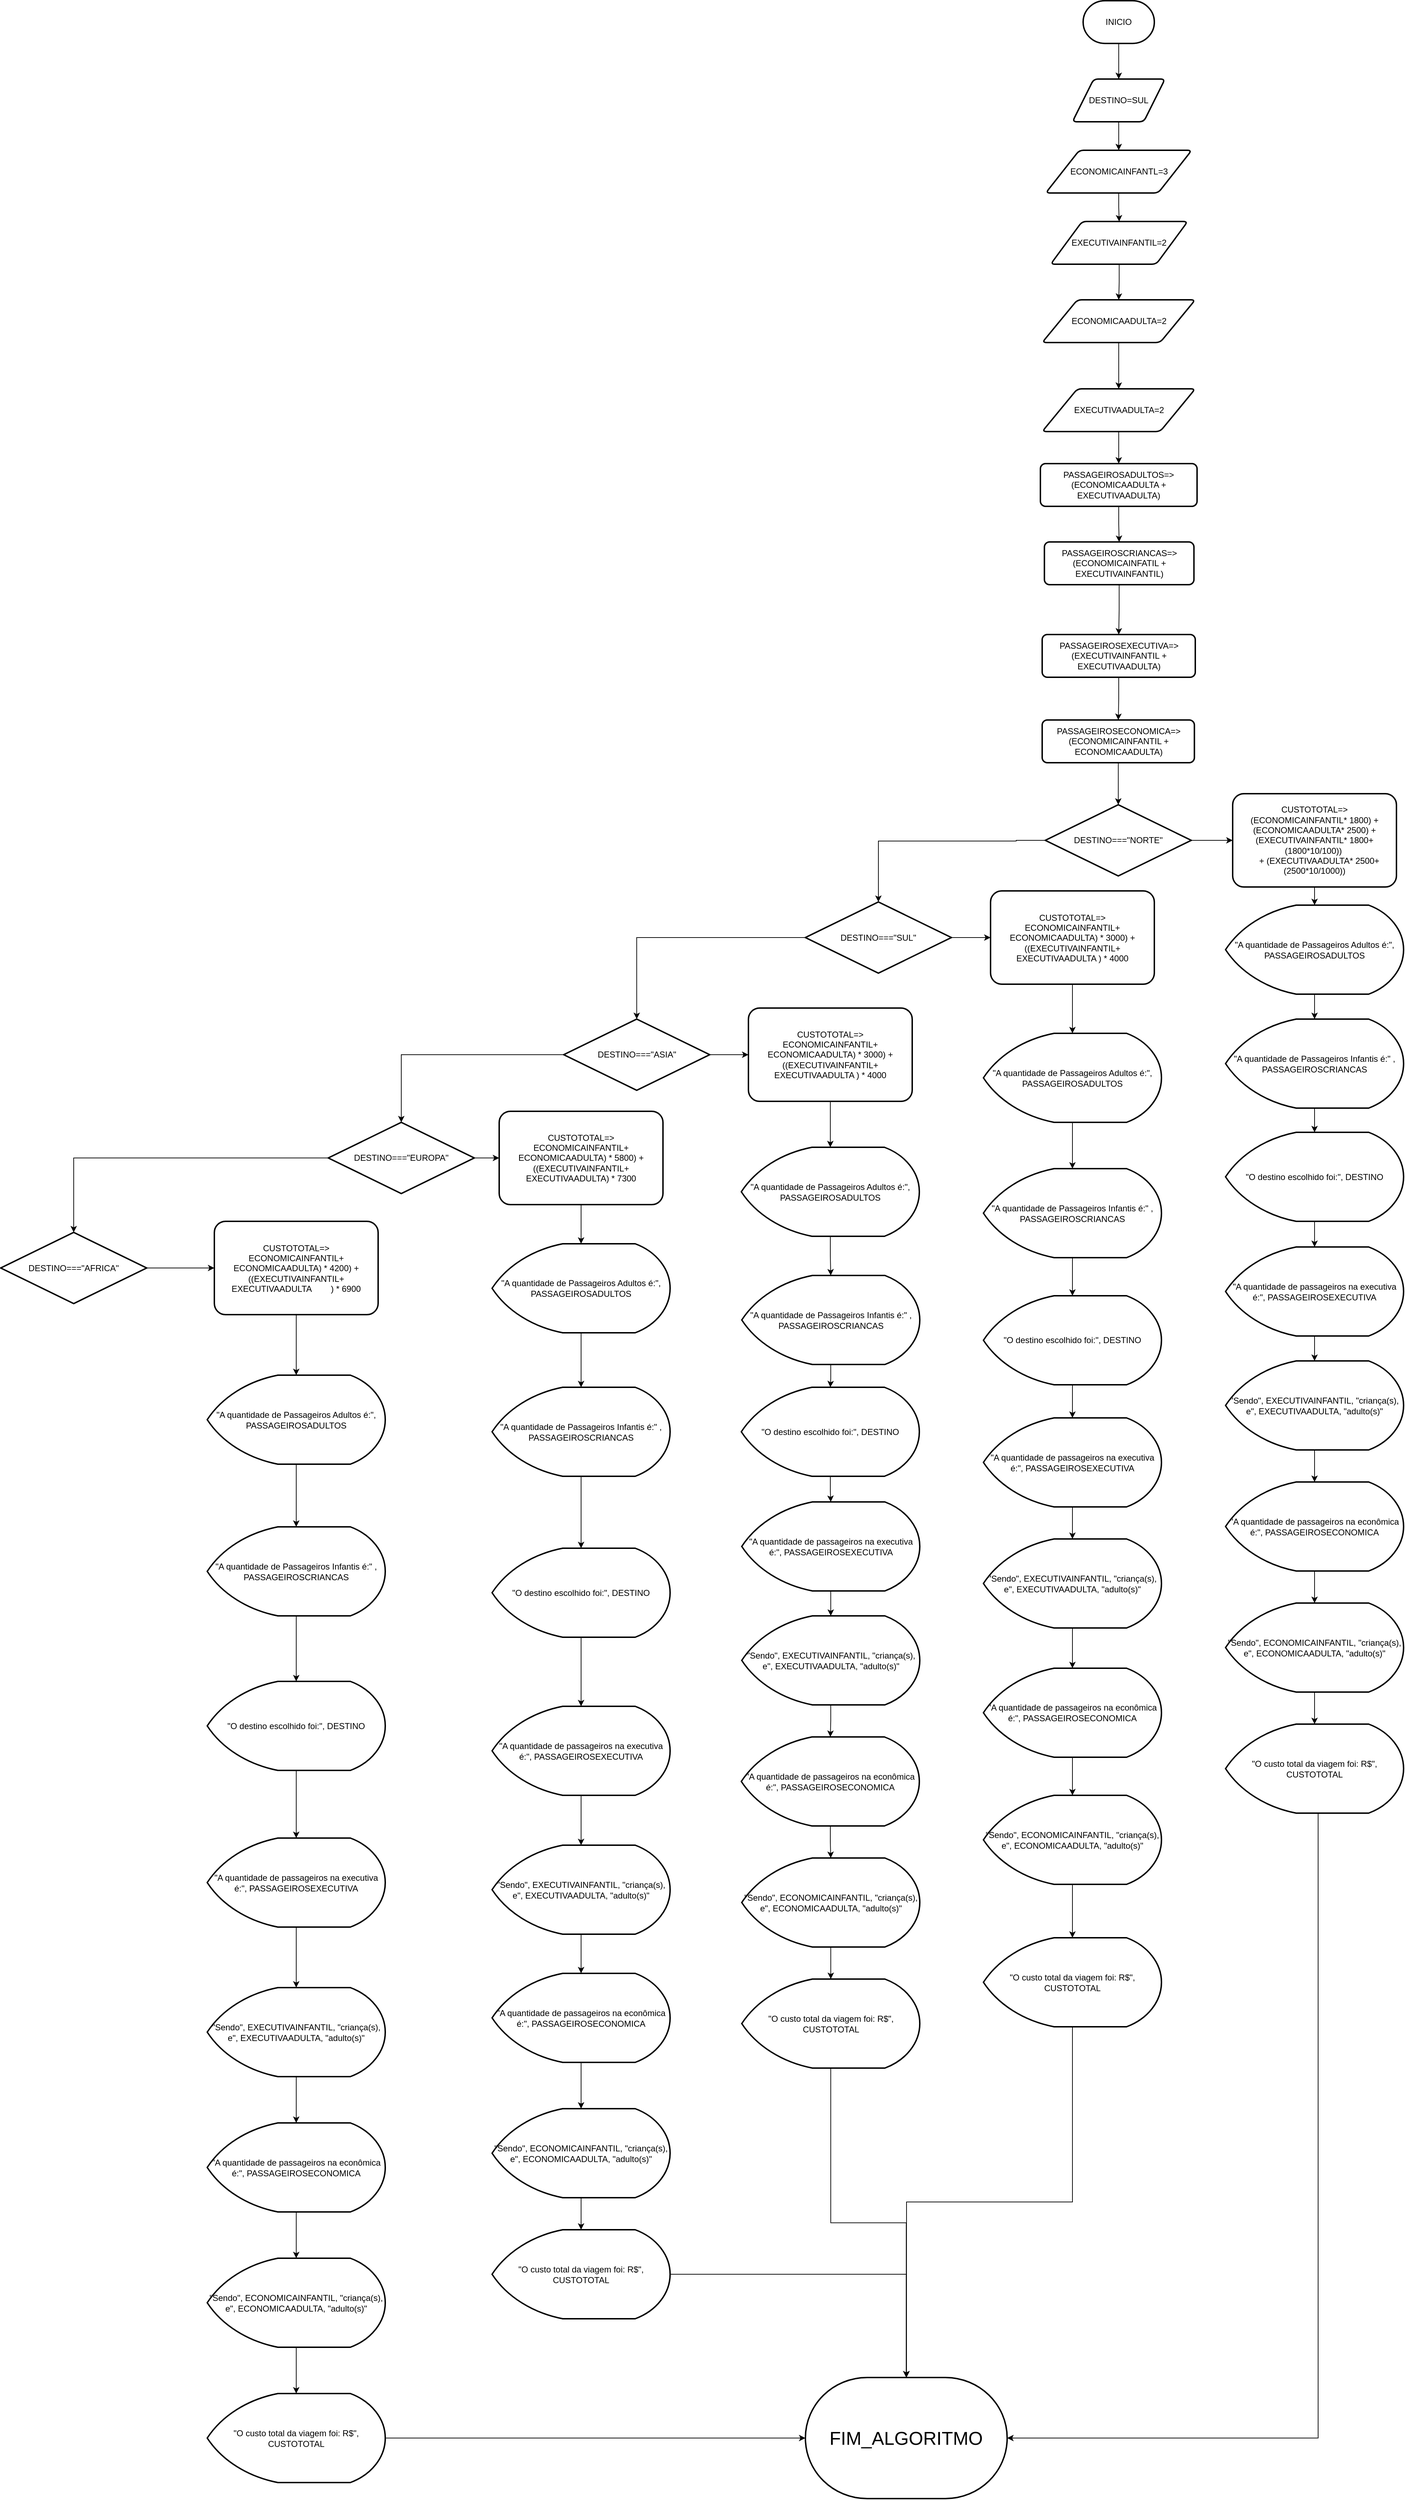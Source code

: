 <mxfile version="24.7.6">
  <diagram name="Página-1" id="oUi4SLUOaCW8eWvfJgEu">
    <mxGraphModel dx="5174" dy="1840" grid="1" gridSize="10" guides="1" tooltips="1" connect="1" arrows="1" fold="1" page="1" pageScale="1" pageWidth="827" pageHeight="1169" math="0" shadow="0">
      <root>
        <mxCell id="0" />
        <mxCell id="1" parent="0" />
        <mxCell id="AqORxd93VtXTK-WIX6aC-3" value="" style="edgeStyle=orthogonalEdgeStyle;rounded=0;orthogonalLoop=1;jettySize=auto;html=1;" parent="1" source="AqORxd93VtXTK-WIX6aC-1" target="AqORxd93VtXTK-WIX6aC-2" edge="1">
          <mxGeometry relative="1" as="geometry" />
        </mxCell>
        <mxCell id="AqORxd93VtXTK-WIX6aC-1" value="INICIO" style="strokeWidth=2;html=1;shape=mxgraph.flowchart.terminator;whiteSpace=wrap;" parent="1" vertex="1">
          <mxGeometry x="340" y="40" width="100" height="60" as="geometry" />
        </mxCell>
        <mxCell id="AqORxd93VtXTK-WIX6aC-5" value="" style="edgeStyle=orthogonalEdgeStyle;rounded=0;orthogonalLoop=1;jettySize=auto;html=1;" parent="1" source="AqORxd93VtXTK-WIX6aC-2" target="AqORxd93VtXTK-WIX6aC-4" edge="1">
          <mxGeometry relative="1" as="geometry" />
        </mxCell>
        <mxCell id="AqORxd93VtXTK-WIX6aC-2" value="DESTINO=SUL" style="shape=parallelogram;html=1;strokeWidth=2;perimeter=parallelogramPerimeter;whiteSpace=wrap;rounded=1;arcSize=12;size=0.23;" parent="1" vertex="1">
          <mxGeometry x="325" y="150" width="130" height="60" as="geometry" />
        </mxCell>
        <mxCell id="AqORxd93VtXTK-WIX6aC-7" value="" style="edgeStyle=orthogonalEdgeStyle;rounded=0;orthogonalLoop=1;jettySize=auto;html=1;" parent="1" source="AqORxd93VtXTK-WIX6aC-4" target="AqORxd93VtXTK-WIX6aC-6" edge="1">
          <mxGeometry relative="1" as="geometry" />
        </mxCell>
        <mxCell id="AqORxd93VtXTK-WIX6aC-4" value="ECONOMICAINFANTL=3" style="shape=parallelogram;html=1;strokeWidth=2;perimeter=parallelogramPerimeter;whiteSpace=wrap;rounded=1;arcSize=12;size=0.23;" parent="1" vertex="1">
          <mxGeometry x="287.5" y="250" width="205" height="60" as="geometry" />
        </mxCell>
        <mxCell id="AqORxd93VtXTK-WIX6aC-9" value="" style="edgeStyle=orthogonalEdgeStyle;rounded=0;orthogonalLoop=1;jettySize=auto;html=1;" parent="1" source="AqORxd93VtXTK-WIX6aC-6" target="AqORxd93VtXTK-WIX6aC-8" edge="1">
          <mxGeometry relative="1" as="geometry" />
        </mxCell>
        <mxCell id="AqORxd93VtXTK-WIX6aC-6" value="EXECUTIVAINFANTIL=2" style="shape=parallelogram;html=1;strokeWidth=2;perimeter=parallelogramPerimeter;whiteSpace=wrap;rounded=1;arcSize=12;size=0.23;" parent="1" vertex="1">
          <mxGeometry x="294.38" y="350" width="192.5" height="60" as="geometry" />
        </mxCell>
        <mxCell id="AqORxd93VtXTK-WIX6aC-11" value="" style="edgeStyle=orthogonalEdgeStyle;rounded=0;orthogonalLoop=1;jettySize=auto;html=1;" parent="1" source="AqORxd93VtXTK-WIX6aC-8" target="AqORxd93VtXTK-WIX6aC-10" edge="1">
          <mxGeometry relative="1" as="geometry" />
        </mxCell>
        <mxCell id="AqORxd93VtXTK-WIX6aC-8" value="ECONOMICAADULTA=2" style="shape=parallelogram;html=1;strokeWidth=2;perimeter=parallelogramPerimeter;whiteSpace=wrap;rounded=1;arcSize=12;size=0.23;" parent="1" vertex="1">
          <mxGeometry x="282.5" y="460" width="215" height="60" as="geometry" />
        </mxCell>
        <mxCell id="AqORxd93VtXTK-WIX6aC-18" value="" style="edgeStyle=orthogonalEdgeStyle;rounded=0;orthogonalLoop=1;jettySize=auto;html=1;" parent="1" source="AqORxd93VtXTK-WIX6aC-10" target="AqORxd93VtXTK-WIX6aC-17" edge="1">
          <mxGeometry relative="1" as="geometry" />
        </mxCell>
        <mxCell id="AqORxd93VtXTK-WIX6aC-10" value="EXECUTIVAADULTA=2" style="shape=parallelogram;html=1;strokeWidth=2;perimeter=parallelogramPerimeter;whiteSpace=wrap;rounded=1;arcSize=12;size=0.23;" parent="1" vertex="1">
          <mxGeometry x="282.5" y="585" width="215" height="60" as="geometry" />
        </mxCell>
        <mxCell id="AqORxd93VtXTK-WIX6aC-45" value="" style="edgeStyle=orthogonalEdgeStyle;rounded=0;orthogonalLoop=1;jettySize=auto;html=1;" parent="1" source="AqORxd93VtXTK-WIX6aC-12" target="AqORxd93VtXTK-WIX6aC-43" edge="1">
          <mxGeometry relative="1" as="geometry" />
        </mxCell>
        <mxCell id="AqORxd93VtXTK-WIX6aC-49" value="" style="edgeStyle=orthogonalEdgeStyle;rounded=0;orthogonalLoop=1;jettySize=auto;html=1;" parent="1" source="AqORxd93VtXTK-WIX6aC-12" target="AqORxd93VtXTK-WIX6aC-48" edge="1">
          <mxGeometry relative="1" as="geometry">
            <Array as="points">
              <mxPoint x="246" y="1219" />
              <mxPoint x="103" y="1220" />
            </Array>
          </mxGeometry>
        </mxCell>
        <mxCell id="AqORxd93VtXTK-WIX6aC-12" value="DESTINO===&quot;NORTE&quot;" style="strokeWidth=2;html=1;shape=mxgraph.flowchart.decision;whiteSpace=wrap;" parent="1" vertex="1">
          <mxGeometry x="286.87" y="1169" width="205" height="100" as="geometry" />
        </mxCell>
        <mxCell id="AqORxd93VtXTK-WIX6aC-27" value="" style="edgeStyle=orthogonalEdgeStyle;rounded=0;orthogonalLoop=1;jettySize=auto;html=1;" parent="1" source="AqORxd93VtXTK-WIX6aC-14" target="AqORxd93VtXTK-WIX6aC-26" edge="1">
          <mxGeometry relative="1" as="geometry" />
        </mxCell>
        <mxCell id="AqORxd93VtXTK-WIX6aC-14" value="&quot;A quantidade de Passageiros Adultos é:&quot;, PASSAGEIROSADULTOS" style="strokeWidth=2;html=1;shape=mxgraph.flowchart.display;whiteSpace=wrap;" parent="1" vertex="1">
          <mxGeometry x="540" y="1310" width="250" height="125" as="geometry" />
        </mxCell>
        <mxCell id="AqORxd93VtXTK-WIX6aC-20" value="" style="edgeStyle=orthogonalEdgeStyle;rounded=0;orthogonalLoop=1;jettySize=auto;html=1;" parent="1" source="AqORxd93VtXTK-WIX6aC-17" target="AqORxd93VtXTK-WIX6aC-19" edge="1">
          <mxGeometry relative="1" as="geometry" />
        </mxCell>
        <mxCell id="AqORxd93VtXTK-WIX6aC-17" value="PASSAGEIROSADULTOS=&amp;gt; (ECONOMICAADULTA + EXECUTIVAADULTA)" style="whiteSpace=wrap;html=1;strokeWidth=2;rounded=1;arcSize=12;" parent="1" vertex="1">
          <mxGeometry x="280" y="690" width="220" height="60" as="geometry" />
        </mxCell>
        <mxCell id="AqORxd93VtXTK-WIX6aC-22" value="" style="edgeStyle=orthogonalEdgeStyle;rounded=0;orthogonalLoop=1;jettySize=auto;html=1;" parent="1" source="AqORxd93VtXTK-WIX6aC-19" target="AqORxd93VtXTK-WIX6aC-21" edge="1">
          <mxGeometry relative="1" as="geometry" />
        </mxCell>
        <mxCell id="AqORxd93VtXTK-WIX6aC-19" value="PASSAGEIROSCRIANCAS=&amp;gt; (ECONOMICAINFATIL + EXECUTIVAINFANTIL)" style="rounded=1;whiteSpace=wrap;html=1;strokeWidth=2;arcSize=12;" parent="1" vertex="1">
          <mxGeometry x="285.63" y="800" width="210" height="60" as="geometry" />
        </mxCell>
        <mxCell id="AqORxd93VtXTK-WIX6aC-24" value="" style="edgeStyle=orthogonalEdgeStyle;rounded=0;orthogonalLoop=1;jettySize=auto;html=1;" parent="1" source="AqORxd93VtXTK-WIX6aC-21" target="AqORxd93VtXTK-WIX6aC-23" edge="1">
          <mxGeometry relative="1" as="geometry" />
        </mxCell>
        <mxCell id="AqORxd93VtXTK-WIX6aC-21" value="PASSAGEIROSEXECUTIVA=&amp;gt; (EXECUTIVAINFANTIL + EXECUTIVAADULTA)" style="rounded=1;whiteSpace=wrap;html=1;strokeWidth=2;arcSize=12;" parent="1" vertex="1">
          <mxGeometry x="282.5" y="930" width="215" height="60" as="geometry" />
        </mxCell>
        <mxCell id="AqORxd93VtXTK-WIX6aC-25" value="" style="edgeStyle=orthogonalEdgeStyle;rounded=0;orthogonalLoop=1;jettySize=auto;html=1;" parent="1" source="AqORxd93VtXTK-WIX6aC-23" target="AqORxd93VtXTK-WIX6aC-12" edge="1">
          <mxGeometry relative="1" as="geometry" />
        </mxCell>
        <mxCell id="AqORxd93VtXTK-WIX6aC-23" value="PASSAGEIROSECONOMICA=&amp;gt; (ECONOMICAINFANTIL + ECONOMICAADULTA)" style="whiteSpace=wrap;html=1;rounded=1;strokeWidth=2;arcSize=12;" parent="1" vertex="1">
          <mxGeometry x="282.5" y="1050" width="213.75" height="60" as="geometry" />
        </mxCell>
        <mxCell id="AqORxd93VtXTK-WIX6aC-29" value="" style="edgeStyle=orthogonalEdgeStyle;rounded=0;orthogonalLoop=1;jettySize=auto;html=1;" parent="1" source="AqORxd93VtXTK-WIX6aC-26" target="AqORxd93VtXTK-WIX6aC-28" edge="1">
          <mxGeometry relative="1" as="geometry" />
        </mxCell>
        <mxCell id="AqORxd93VtXTK-WIX6aC-26" value="&quot;A quantidade de Passageiros Infantis é:&quot; , PASSAGEIROSCRIANCAS" style="strokeWidth=2;html=1;shape=mxgraph.flowchart.display;whiteSpace=wrap;" parent="1" vertex="1">
          <mxGeometry x="540" y="1470" width="250" height="125" as="geometry" />
        </mxCell>
        <mxCell id="AqORxd93VtXTK-WIX6aC-31" value="" style="edgeStyle=orthogonalEdgeStyle;rounded=0;orthogonalLoop=1;jettySize=auto;html=1;" parent="1" source="AqORxd93VtXTK-WIX6aC-28" target="AqORxd93VtXTK-WIX6aC-30" edge="1">
          <mxGeometry relative="1" as="geometry" />
        </mxCell>
        <mxCell id="AqORxd93VtXTK-WIX6aC-28" value="&quot;O destino escolhido foi:&quot;, DESTINO" style="strokeWidth=2;html=1;shape=mxgraph.flowchart.display;whiteSpace=wrap;" parent="1" vertex="1">
          <mxGeometry x="540" y="1629" width="250" height="125" as="geometry" />
        </mxCell>
        <mxCell id="AqORxd93VtXTK-WIX6aC-33" value="" style="edgeStyle=orthogonalEdgeStyle;rounded=0;orthogonalLoop=1;jettySize=auto;html=1;" parent="1" source="AqORxd93VtXTK-WIX6aC-30" target="AqORxd93VtXTK-WIX6aC-32" edge="1">
          <mxGeometry relative="1" as="geometry" />
        </mxCell>
        <mxCell id="AqORxd93VtXTK-WIX6aC-30" value="&quot;A quantidade de passageiros na executiva é:&quot;, PASSAGEIROSEXECUTIVA" style="strokeWidth=2;html=1;shape=mxgraph.flowchart.display;whiteSpace=wrap;" parent="1" vertex="1">
          <mxGeometry x="540" y="1790" width="250" height="125" as="geometry" />
        </mxCell>
        <mxCell id="AqORxd93VtXTK-WIX6aC-35" value="" style="edgeStyle=orthogonalEdgeStyle;rounded=0;orthogonalLoop=1;jettySize=auto;html=1;" parent="1" source="AqORxd93VtXTK-WIX6aC-32" target="AqORxd93VtXTK-WIX6aC-34" edge="1">
          <mxGeometry relative="1" as="geometry" />
        </mxCell>
        <mxCell id="AqORxd93VtXTK-WIX6aC-32" value="&quot;Sendo&quot;, EXECUTIVAINFANTIL, &quot;criança(s), e&quot;, EXECUTIVAADULTA, &quot;adulto(s)&quot;" style="strokeWidth=2;html=1;shape=mxgraph.flowchart.display;whiteSpace=wrap;" parent="1" vertex="1">
          <mxGeometry x="540" y="1950" width="250" height="125" as="geometry" />
        </mxCell>
        <mxCell id="AqORxd93VtXTK-WIX6aC-37" value="" style="edgeStyle=orthogonalEdgeStyle;rounded=0;orthogonalLoop=1;jettySize=auto;html=1;" parent="1" source="AqORxd93VtXTK-WIX6aC-34" target="AqORxd93VtXTK-WIX6aC-36" edge="1">
          <mxGeometry relative="1" as="geometry" />
        </mxCell>
        <mxCell id="AqORxd93VtXTK-WIX6aC-34" value="&quot;A quantidade de passageiros na econômica é:&quot;, PASSAGEIROSECONOMICA" style="strokeWidth=2;html=1;shape=mxgraph.flowchart.display;whiteSpace=wrap;" parent="1" vertex="1">
          <mxGeometry x="540" y="2120" width="250" height="125" as="geometry" />
        </mxCell>
        <mxCell id="AqORxd93VtXTK-WIX6aC-39" value="" style="edgeStyle=orthogonalEdgeStyle;rounded=0;orthogonalLoop=1;jettySize=auto;html=1;" parent="1" source="AqORxd93VtXTK-WIX6aC-36" target="AqORxd93VtXTK-WIX6aC-38" edge="1">
          <mxGeometry relative="1" as="geometry" />
        </mxCell>
        <mxCell id="AqORxd93VtXTK-WIX6aC-36" value="&quot;Sendo&quot;, ECONOMICAINFANTIL, &quot;criança(s), e&quot;, ECONOMICAADULTA, &quot;adulto(s)&quot;" style="strokeWidth=2;html=1;shape=mxgraph.flowchart.display;whiteSpace=wrap;" parent="1" vertex="1">
          <mxGeometry x="540" y="2290" width="250" height="125" as="geometry" />
        </mxCell>
        <mxCell id="AqORxd93VtXTK-WIX6aC-38" value="&quot;O custo total da viagem foi: R$&quot;, CUSTOTOTAL" style="strokeWidth=2;html=1;shape=mxgraph.flowchart.display;whiteSpace=wrap;" parent="1" vertex="1">
          <mxGeometry x="540" y="2460" width="250" height="125" as="geometry" />
        </mxCell>
        <mxCell id="AqORxd93VtXTK-WIX6aC-46" value="" style="edgeStyle=orthogonalEdgeStyle;rounded=0;orthogonalLoop=1;jettySize=auto;html=1;" parent="1" source="AqORxd93VtXTK-WIX6aC-43" target="AqORxd93VtXTK-WIX6aC-14" edge="1">
          <mxGeometry relative="1" as="geometry" />
        </mxCell>
        <mxCell id="AqORxd93VtXTK-WIX6aC-43" value="&lt;div&gt;CUSTOTOTAL=&amp;gt; (ECONOMICAINFANTIL* 1800) + (ECONOMICAADULTA* 2500) + (EXECUTIVAINFANTIL* 1800+ (1800*10/100))&amp;nbsp;&lt;/div&gt;&lt;div&gt;&amp;nbsp; &amp;nbsp; + (EXECUTIVAADULTA* 2500+ (2500*10/1000))&lt;/div&gt;" style="whiteSpace=wrap;html=1;rounded=1;strokeWidth=2;arcSize=12;" parent="1" vertex="1">
          <mxGeometry x="550" y="1153.5" width="230" height="131" as="geometry" />
        </mxCell>
        <mxCell id="AqORxd93VtXTK-WIX6aC-139" style="edgeStyle=orthogonalEdgeStyle;rounded=0;orthogonalLoop=1;jettySize=auto;html=1;" parent="1" source="AqORxd93VtXTK-WIX6aC-48" target="AqORxd93VtXTK-WIX6aC-66" edge="1">
          <mxGeometry relative="1" as="geometry" />
        </mxCell>
        <mxCell id="AqORxd93VtXTK-WIX6aC-48" value="DESTINO===&quot;SUL&quot;" style="strokeWidth=2;html=1;shape=mxgraph.flowchart.decision;whiteSpace=wrap;" parent="1" vertex="1">
          <mxGeometry x="-50" y="1305.5" width="205" height="100" as="geometry" />
        </mxCell>
        <mxCell id="AqORxd93VtXTK-WIX6aC-50" value="" style="edgeStyle=orthogonalEdgeStyle;rounded=0;orthogonalLoop=1;jettySize=auto;html=1;" parent="1" source="AqORxd93VtXTK-WIX6aC-51" target="AqORxd93VtXTK-WIX6aC-53" edge="1">
          <mxGeometry relative="1" as="geometry" />
        </mxCell>
        <mxCell id="AqORxd93VtXTK-WIX6aC-51" value="&quot;A quantidade de Passageiros Adultos é:&quot;, PASSAGEIROSADULTOS" style="strokeWidth=2;html=1;shape=mxgraph.flowchart.display;whiteSpace=wrap;" parent="1" vertex="1">
          <mxGeometry x="200" y="1490" width="250" height="125" as="geometry" />
        </mxCell>
        <mxCell id="AqORxd93VtXTK-WIX6aC-52" value="" style="edgeStyle=orthogonalEdgeStyle;rounded=0;orthogonalLoop=1;jettySize=auto;html=1;" parent="1" source="AqORxd93VtXTK-WIX6aC-53" target="AqORxd93VtXTK-WIX6aC-55" edge="1">
          <mxGeometry relative="1" as="geometry" />
        </mxCell>
        <mxCell id="AqORxd93VtXTK-WIX6aC-53" value="&quot;A quantidade de Passageiros Infantis é:&quot; , PASSAGEIROSCRIANCAS" style="strokeWidth=2;html=1;shape=mxgraph.flowchart.display;whiteSpace=wrap;" parent="1" vertex="1">
          <mxGeometry x="200" y="1680" width="250" height="125" as="geometry" />
        </mxCell>
        <mxCell id="AqORxd93VtXTK-WIX6aC-54" value="" style="edgeStyle=orthogonalEdgeStyle;rounded=0;orthogonalLoop=1;jettySize=auto;html=1;" parent="1" source="AqORxd93VtXTK-WIX6aC-55" target="AqORxd93VtXTK-WIX6aC-57" edge="1">
          <mxGeometry relative="1" as="geometry" />
        </mxCell>
        <mxCell id="AqORxd93VtXTK-WIX6aC-55" value="&quot;O destino escolhido foi:&quot;, DESTINO" style="strokeWidth=2;html=1;shape=mxgraph.flowchart.display;whiteSpace=wrap;" parent="1" vertex="1">
          <mxGeometry x="200" y="1858.5" width="250" height="125" as="geometry" />
        </mxCell>
        <mxCell id="AqORxd93VtXTK-WIX6aC-56" value="" style="edgeStyle=orthogonalEdgeStyle;rounded=0;orthogonalLoop=1;jettySize=auto;html=1;" parent="1" source="AqORxd93VtXTK-WIX6aC-57" target="AqORxd93VtXTK-WIX6aC-59" edge="1">
          <mxGeometry relative="1" as="geometry" />
        </mxCell>
        <mxCell id="AqORxd93VtXTK-WIX6aC-57" value="&quot;A quantidade de passageiros na executiva é:&quot;, PASSAGEIROSEXECUTIVA" style="strokeWidth=2;html=1;shape=mxgraph.flowchart.display;whiteSpace=wrap;" parent="1" vertex="1">
          <mxGeometry x="200" y="2030" width="250" height="125" as="geometry" />
        </mxCell>
        <mxCell id="AqORxd93VtXTK-WIX6aC-58" value="" style="edgeStyle=orthogonalEdgeStyle;rounded=0;orthogonalLoop=1;jettySize=auto;html=1;" parent="1" source="AqORxd93VtXTK-WIX6aC-59" target="AqORxd93VtXTK-WIX6aC-61" edge="1">
          <mxGeometry relative="1" as="geometry" />
        </mxCell>
        <mxCell id="AqORxd93VtXTK-WIX6aC-59" value="&quot;Sendo&quot;, EXECUTIVAINFANTIL, &quot;criança(s), e&quot;, EXECUTIVAADULTA, &quot;adulto(s)&quot;" style="strokeWidth=2;html=1;shape=mxgraph.flowchart.display;whiteSpace=wrap;" parent="1" vertex="1">
          <mxGeometry x="200" y="2200" width="250" height="125" as="geometry" />
        </mxCell>
        <mxCell id="AqORxd93VtXTK-WIX6aC-60" value="" style="edgeStyle=orthogonalEdgeStyle;rounded=0;orthogonalLoop=1;jettySize=auto;html=1;" parent="1" source="AqORxd93VtXTK-WIX6aC-61" target="AqORxd93VtXTK-WIX6aC-63" edge="1">
          <mxGeometry relative="1" as="geometry" />
        </mxCell>
        <mxCell id="AqORxd93VtXTK-WIX6aC-61" value="&quot;A quantidade de passageiros na econômica é:&quot;, PASSAGEIROSECONOMICA" style="strokeWidth=2;html=1;shape=mxgraph.flowchart.display;whiteSpace=wrap;" parent="1" vertex="1">
          <mxGeometry x="200" y="2381.5" width="250" height="125" as="geometry" />
        </mxCell>
        <mxCell id="AqORxd93VtXTK-WIX6aC-62" value="" style="edgeStyle=orthogonalEdgeStyle;rounded=0;orthogonalLoop=1;jettySize=auto;html=1;" parent="1" source="AqORxd93VtXTK-WIX6aC-63" target="AqORxd93VtXTK-WIX6aC-64" edge="1">
          <mxGeometry relative="1" as="geometry" />
        </mxCell>
        <mxCell id="AqORxd93VtXTK-WIX6aC-63" value="&quot;Sendo&quot;, ECONOMICAINFANTIL, &quot;criança(s), e&quot;, ECONOMICAADULTA, &quot;adulto(s)&quot;" style="strokeWidth=2;html=1;shape=mxgraph.flowchart.display;whiteSpace=wrap;" parent="1" vertex="1">
          <mxGeometry x="200" y="2560" width="250" height="125" as="geometry" />
        </mxCell>
        <mxCell id="HGkPGIx7_9654QilTqwN-18" style="edgeStyle=orthogonalEdgeStyle;rounded=0;orthogonalLoop=1;jettySize=auto;html=1;" edge="1" parent="1" source="AqORxd93VtXTK-WIX6aC-64" target="HGkPGIx7_9654QilTqwN-13">
          <mxGeometry relative="1" as="geometry">
            <Array as="points">
              <mxPoint x="325" y="3131" />
              <mxPoint x="92" y="3131" />
            </Array>
          </mxGeometry>
        </mxCell>
        <mxCell id="AqORxd93VtXTK-WIX6aC-64" value="&quot;O custo total da viagem foi: R$&quot;, CUSTOTOTAL" style="strokeWidth=2;html=1;shape=mxgraph.flowchart.display;whiteSpace=wrap;" parent="1" vertex="1">
          <mxGeometry x="200" y="2760" width="250" height="125" as="geometry" />
        </mxCell>
        <mxCell id="AqORxd93VtXTK-WIX6aC-65" value="" style="edgeStyle=orthogonalEdgeStyle;rounded=0;orthogonalLoop=1;jettySize=auto;html=1;" parent="1" source="AqORxd93VtXTK-WIX6aC-66" target="AqORxd93VtXTK-WIX6aC-51" edge="1">
          <mxGeometry relative="1" as="geometry" />
        </mxCell>
        <mxCell id="AqORxd93VtXTK-WIX6aC-66" value="CUSTOTOTAL=&amp;gt; ECONOMICAINFANTIL+ ECONOMICAADULTA) * 3000) + ((EXECUTIVAINFANTIL+ EXECUTIVAADULTA ) * 4000" style="whiteSpace=wrap;html=1;rounded=1;strokeWidth=2;arcSize=12;" parent="1" vertex="1">
          <mxGeometry x="210" y="1290" width="230" height="131" as="geometry" />
        </mxCell>
        <mxCell id="HGkPGIx7_9654QilTqwN-2" value="" style="edgeStyle=orthogonalEdgeStyle;rounded=0;orthogonalLoop=1;jettySize=auto;html=1;" edge="1" parent="1" source="AqORxd93VtXTK-WIX6aC-78" target="AqORxd93VtXTK-WIX6aC-95">
          <mxGeometry relative="1" as="geometry" />
        </mxCell>
        <mxCell id="AqORxd93VtXTK-WIX6aC-78" value="DESTINO===&quot;ASIA&quot;" style="strokeWidth=2;html=1;shape=mxgraph.flowchart.decision;whiteSpace=wrap;" parent="1" vertex="1">
          <mxGeometry x="-389.37" y="1470" width="205" height="100" as="geometry" />
        </mxCell>
        <mxCell id="AqORxd93VtXTK-WIX6aC-79" value="" style="edgeStyle=orthogonalEdgeStyle;rounded=0;orthogonalLoop=1;jettySize=auto;html=1;" parent="1" source="AqORxd93VtXTK-WIX6aC-80" target="AqORxd93VtXTK-WIX6aC-82" edge="1">
          <mxGeometry relative="1" as="geometry" />
        </mxCell>
        <mxCell id="AqORxd93VtXTK-WIX6aC-80" value="&quot;A quantidade de Passageiros Adultos é:&quot;, PASSAGEIROSADULTOS" style="strokeWidth=2;html=1;shape=mxgraph.flowchart.display;whiteSpace=wrap;" parent="1" vertex="1">
          <mxGeometry x="-140" y="1650" width="250" height="125" as="geometry" />
        </mxCell>
        <mxCell id="AqORxd93VtXTK-WIX6aC-81" value="" style="edgeStyle=orthogonalEdgeStyle;rounded=0;orthogonalLoop=1;jettySize=auto;html=1;" parent="1" source="AqORxd93VtXTK-WIX6aC-82" target="AqORxd93VtXTK-WIX6aC-84" edge="1">
          <mxGeometry relative="1" as="geometry" />
        </mxCell>
        <mxCell id="AqORxd93VtXTK-WIX6aC-82" value="&quot;A quantidade de Passageiros Infantis é:&quot; , PASSAGEIROSCRIANCAS" style="strokeWidth=2;html=1;shape=mxgraph.flowchart.display;whiteSpace=wrap;" parent="1" vertex="1">
          <mxGeometry x="-139.37" y="1830" width="250" height="125" as="geometry" />
        </mxCell>
        <mxCell id="AqORxd93VtXTK-WIX6aC-83" value="" style="edgeStyle=orthogonalEdgeStyle;rounded=0;orthogonalLoop=1;jettySize=auto;html=1;" parent="1" source="AqORxd93VtXTK-WIX6aC-84" target="AqORxd93VtXTK-WIX6aC-86" edge="1">
          <mxGeometry relative="1" as="geometry" />
        </mxCell>
        <mxCell id="AqORxd93VtXTK-WIX6aC-84" value="&quot;O destino escolhido foi:&quot;, DESTINO" style="strokeWidth=2;html=1;shape=mxgraph.flowchart.display;whiteSpace=wrap;" parent="1" vertex="1">
          <mxGeometry x="-140" y="1987" width="250" height="125" as="geometry" />
        </mxCell>
        <mxCell id="AqORxd93VtXTK-WIX6aC-85" value="" style="edgeStyle=orthogonalEdgeStyle;rounded=0;orthogonalLoop=1;jettySize=auto;html=1;" parent="1" source="AqORxd93VtXTK-WIX6aC-86" target="AqORxd93VtXTK-WIX6aC-88" edge="1">
          <mxGeometry relative="1" as="geometry" />
        </mxCell>
        <mxCell id="AqORxd93VtXTK-WIX6aC-86" value="&quot;A quantidade de passageiros na executiva é:&quot;, PASSAGEIROSEXECUTIVA" style="strokeWidth=2;html=1;shape=mxgraph.flowchart.display;whiteSpace=wrap;" parent="1" vertex="1">
          <mxGeometry x="-139.37" y="2148" width="250" height="125" as="geometry" />
        </mxCell>
        <mxCell id="AqORxd93VtXTK-WIX6aC-87" value="" style="edgeStyle=orthogonalEdgeStyle;rounded=0;orthogonalLoop=1;jettySize=auto;html=1;" parent="1" source="AqORxd93VtXTK-WIX6aC-88" target="AqORxd93VtXTK-WIX6aC-90" edge="1">
          <mxGeometry relative="1" as="geometry" />
        </mxCell>
        <mxCell id="AqORxd93VtXTK-WIX6aC-88" value="&quot;Sendo&quot;, EXECUTIVAINFANTIL, &quot;criança(s), e&quot;, EXECUTIVAADULTA, &quot;adulto(s)&quot;" style="strokeWidth=2;html=1;shape=mxgraph.flowchart.display;whiteSpace=wrap;" parent="1" vertex="1">
          <mxGeometry x="-139.37" y="2308" width="250" height="125" as="geometry" />
        </mxCell>
        <mxCell id="AqORxd93VtXTK-WIX6aC-89" value="" style="edgeStyle=orthogonalEdgeStyle;rounded=0;orthogonalLoop=1;jettySize=auto;html=1;" parent="1" source="AqORxd93VtXTK-WIX6aC-90" target="AqORxd93VtXTK-WIX6aC-92" edge="1">
          <mxGeometry relative="1" as="geometry" />
        </mxCell>
        <mxCell id="AqORxd93VtXTK-WIX6aC-90" value="&quot;A quantidade de passageiros na econômica é:&quot;, PASSAGEIROSECONOMICA" style="strokeWidth=2;html=1;shape=mxgraph.flowchart.display;whiteSpace=wrap;" parent="1" vertex="1">
          <mxGeometry x="-140" y="2478" width="250" height="125" as="geometry" />
        </mxCell>
        <mxCell id="AqORxd93VtXTK-WIX6aC-91" value="" style="edgeStyle=orthogonalEdgeStyle;rounded=0;orthogonalLoop=1;jettySize=auto;html=1;" parent="1" source="AqORxd93VtXTK-WIX6aC-92" target="AqORxd93VtXTK-WIX6aC-93" edge="1">
          <mxGeometry relative="1" as="geometry" />
        </mxCell>
        <mxCell id="AqORxd93VtXTK-WIX6aC-92" value="&quot;Sendo&quot;, ECONOMICAINFANTIL, &quot;criança(s), e&quot;, ECONOMICAADULTA, &quot;adulto(s)&quot;" style="strokeWidth=2;html=1;shape=mxgraph.flowchart.display;whiteSpace=wrap;" parent="1" vertex="1">
          <mxGeometry x="-139.37" y="2648" width="250" height="125" as="geometry" />
        </mxCell>
        <mxCell id="HGkPGIx7_9654QilTqwN-16" style="edgeStyle=orthogonalEdgeStyle;rounded=0;orthogonalLoop=1;jettySize=auto;html=1;" edge="1" parent="1" source="AqORxd93VtXTK-WIX6aC-93" target="HGkPGIx7_9654QilTqwN-13">
          <mxGeometry relative="1" as="geometry" />
        </mxCell>
        <mxCell id="AqORxd93VtXTK-WIX6aC-93" value="&quot;O custo total da viagem foi: R$&quot;, CUSTOTOTAL" style="strokeWidth=2;html=1;shape=mxgraph.flowchart.display;whiteSpace=wrap;" parent="1" vertex="1">
          <mxGeometry x="-139.37" y="2818" width="250" height="125" as="geometry" />
        </mxCell>
        <mxCell id="HGkPGIx7_9654QilTqwN-3" value="" style="edgeStyle=orthogonalEdgeStyle;rounded=0;orthogonalLoop=1;jettySize=auto;html=1;" edge="1" parent="1" source="AqORxd93VtXTK-WIX6aC-95" target="AqORxd93VtXTK-WIX6aC-80">
          <mxGeometry relative="1" as="geometry" />
        </mxCell>
        <mxCell id="AqORxd93VtXTK-WIX6aC-95" value="CUSTOTOTAL=&amp;gt; ECONOMICAINFANTIL+ ECONOMICAADULTA) * 3000) + ((EXECUTIVAINFANTIL+ EXECUTIVAADULTA ) * 4000" style="whiteSpace=wrap;html=1;rounded=1;strokeWidth=2;arcSize=12;" parent="1" vertex="1">
          <mxGeometry x="-130" y="1454.5" width="230" height="131" as="geometry" />
        </mxCell>
        <mxCell id="AqORxd93VtXTK-WIX6aC-97" value="" style="edgeStyle=orthogonalEdgeStyle;rounded=0;orthogonalLoop=1;jettySize=auto;html=1;" parent="1" source="AqORxd93VtXTK-WIX6aC-98" target="AqORxd93VtXTK-WIX6aC-115" edge="1">
          <mxGeometry relative="1" as="geometry" />
        </mxCell>
        <mxCell id="AqORxd93VtXTK-WIX6aC-98" value="DESTINO===&quot;EUROPA&quot;" style="strokeWidth=2;html=1;shape=mxgraph.flowchart.decision;whiteSpace=wrap;" parent="1" vertex="1">
          <mxGeometry x="-720" y="1615" width="205" height="100" as="geometry" />
        </mxCell>
        <mxCell id="AqORxd93VtXTK-WIX6aC-99" value="" style="edgeStyle=orthogonalEdgeStyle;rounded=0;orthogonalLoop=1;jettySize=auto;html=1;" parent="1" source="AqORxd93VtXTK-WIX6aC-100" target="AqORxd93VtXTK-WIX6aC-102" edge="1">
          <mxGeometry relative="1" as="geometry" />
        </mxCell>
        <mxCell id="AqORxd93VtXTK-WIX6aC-100" value="&quot;A quantidade de Passageiros Adultos é:&quot;, PASSAGEIROSADULTOS" style="strokeWidth=2;html=1;shape=mxgraph.flowchart.display;whiteSpace=wrap;" parent="1" vertex="1">
          <mxGeometry x="-490" y="1785.5" width="250" height="125" as="geometry" />
        </mxCell>
        <mxCell id="AqORxd93VtXTK-WIX6aC-101" value="" style="edgeStyle=orthogonalEdgeStyle;rounded=0;orthogonalLoop=1;jettySize=auto;html=1;" parent="1" source="AqORxd93VtXTK-WIX6aC-102" target="AqORxd93VtXTK-WIX6aC-104" edge="1">
          <mxGeometry relative="1" as="geometry" />
        </mxCell>
        <mxCell id="AqORxd93VtXTK-WIX6aC-102" value="&quot;A quantidade de Passageiros Infantis é:&quot; , PASSAGEIROSCRIANCAS" style="strokeWidth=2;html=1;shape=mxgraph.flowchart.display;whiteSpace=wrap;" parent="1" vertex="1">
          <mxGeometry x="-490" y="1987" width="250" height="125" as="geometry" />
        </mxCell>
        <mxCell id="AqORxd93VtXTK-WIX6aC-103" value="" style="edgeStyle=orthogonalEdgeStyle;rounded=0;orthogonalLoop=1;jettySize=auto;html=1;" parent="1" source="AqORxd93VtXTK-WIX6aC-104" target="AqORxd93VtXTK-WIX6aC-106" edge="1">
          <mxGeometry relative="1" as="geometry" />
        </mxCell>
        <mxCell id="AqORxd93VtXTK-WIX6aC-104" value="&quot;O destino escolhido foi:&quot;, DESTINO" style="strokeWidth=2;html=1;shape=mxgraph.flowchart.display;whiteSpace=wrap;" parent="1" vertex="1">
          <mxGeometry x="-490" y="2213" width="250" height="125" as="geometry" />
        </mxCell>
        <mxCell id="AqORxd93VtXTK-WIX6aC-105" value="" style="edgeStyle=orthogonalEdgeStyle;rounded=0;orthogonalLoop=1;jettySize=auto;html=1;" parent="1" source="AqORxd93VtXTK-WIX6aC-106" target="AqORxd93VtXTK-WIX6aC-108" edge="1">
          <mxGeometry relative="1" as="geometry" />
        </mxCell>
        <mxCell id="AqORxd93VtXTK-WIX6aC-106" value="&quot;A quantidade de passageiros na executiva é:&quot;, PASSAGEIROSEXECUTIVA" style="strokeWidth=2;html=1;shape=mxgraph.flowchart.display;whiteSpace=wrap;" parent="1" vertex="1">
          <mxGeometry x="-490" y="2435" width="250" height="125" as="geometry" />
        </mxCell>
        <mxCell id="AqORxd93VtXTK-WIX6aC-107" value="" style="edgeStyle=orthogonalEdgeStyle;rounded=0;orthogonalLoop=1;jettySize=auto;html=1;" parent="1" source="AqORxd93VtXTK-WIX6aC-108" target="AqORxd93VtXTK-WIX6aC-110" edge="1">
          <mxGeometry relative="1" as="geometry" />
        </mxCell>
        <mxCell id="AqORxd93VtXTK-WIX6aC-108" value="&quot;Sendo&quot;, EXECUTIVAINFANTIL, &quot;criança(s), e&quot;, EXECUTIVAADULTA, &quot;adulto(s)&quot;" style="strokeWidth=2;html=1;shape=mxgraph.flowchart.display;whiteSpace=wrap;" parent="1" vertex="1">
          <mxGeometry x="-490" y="2630" width="250" height="125" as="geometry" />
        </mxCell>
        <mxCell id="AqORxd93VtXTK-WIX6aC-109" value="" style="edgeStyle=orthogonalEdgeStyle;rounded=0;orthogonalLoop=1;jettySize=auto;html=1;" parent="1" source="AqORxd93VtXTK-WIX6aC-110" target="AqORxd93VtXTK-WIX6aC-112" edge="1">
          <mxGeometry relative="1" as="geometry" />
        </mxCell>
        <mxCell id="AqORxd93VtXTK-WIX6aC-110" value="&quot;A quantidade de passageiros na econômica é:&quot;, PASSAGEIROSECONOMICA" style="strokeWidth=2;html=1;shape=mxgraph.flowchart.display;whiteSpace=wrap;" parent="1" vertex="1">
          <mxGeometry x="-490" y="2810" width="250" height="125" as="geometry" />
        </mxCell>
        <mxCell id="AqORxd93VtXTK-WIX6aC-111" value="" style="edgeStyle=orthogonalEdgeStyle;rounded=0;orthogonalLoop=1;jettySize=auto;html=1;" parent="1" source="AqORxd93VtXTK-WIX6aC-112" target="AqORxd93VtXTK-WIX6aC-113" edge="1">
          <mxGeometry relative="1" as="geometry" />
        </mxCell>
        <mxCell id="AqORxd93VtXTK-WIX6aC-112" value="&quot;Sendo&quot;, ECONOMICAINFANTIL, &quot;criança(s), e&quot;, ECONOMICAADULTA, &quot;adulto(s)&quot;" style="strokeWidth=2;html=1;shape=mxgraph.flowchart.display;whiteSpace=wrap;" parent="1" vertex="1">
          <mxGeometry x="-490" y="3000" width="250" height="125" as="geometry" />
        </mxCell>
        <mxCell id="AqORxd93VtXTK-WIX6aC-113" value="&quot;O custo total da viagem foi: R$&quot;, CUSTOTOTAL" style="strokeWidth=2;html=1;shape=mxgraph.flowchart.display;whiteSpace=wrap;" parent="1" vertex="1">
          <mxGeometry x="-490" y="3170" width="250" height="125" as="geometry" />
        </mxCell>
        <mxCell id="HGkPGIx7_9654QilTqwN-5" value="" style="edgeStyle=orthogonalEdgeStyle;rounded=0;orthogonalLoop=1;jettySize=auto;html=1;" edge="1" parent="1" source="AqORxd93VtXTK-WIX6aC-115" target="AqORxd93VtXTK-WIX6aC-100">
          <mxGeometry relative="1" as="geometry" />
        </mxCell>
        <mxCell id="AqORxd93VtXTK-WIX6aC-115" value="CUSTOTOTAL=&amp;gt; ECONOMICAINFANTIL+ ECONOMICAADULTA) * 5800) + ((EXECUTIVAINFANTIL+ EXECUTIVAADULTA) * 7300" style="whiteSpace=wrap;html=1;rounded=1;strokeWidth=2;arcSize=12;" parent="1" vertex="1">
          <mxGeometry x="-480" y="1599.5" width="230" height="131" as="geometry" />
        </mxCell>
        <mxCell id="AqORxd93VtXTK-WIX6aC-120" value="" style="edgeStyle=orthogonalEdgeStyle;rounded=0;orthogonalLoop=1;jettySize=auto;html=1;" parent="1" source="AqORxd93VtXTK-WIX6aC-121" target="AqORxd93VtXTK-WIX6aC-123" edge="1">
          <mxGeometry relative="1" as="geometry" />
        </mxCell>
        <mxCell id="AqORxd93VtXTK-WIX6aC-121" value="&quot;A quantidade de Passageiros Adultos é:&quot;, PASSAGEIROSADULTOS" style="strokeWidth=2;html=1;shape=mxgraph.flowchart.display;whiteSpace=wrap;" parent="1" vertex="1">
          <mxGeometry x="-890" y="1970" width="250" height="125" as="geometry" />
        </mxCell>
        <mxCell id="AqORxd93VtXTK-WIX6aC-122" value="" style="edgeStyle=orthogonalEdgeStyle;rounded=0;orthogonalLoop=1;jettySize=auto;html=1;" parent="1" source="AqORxd93VtXTK-WIX6aC-123" target="AqORxd93VtXTK-WIX6aC-125" edge="1">
          <mxGeometry relative="1" as="geometry" />
        </mxCell>
        <mxCell id="AqORxd93VtXTK-WIX6aC-123" value="&quot;A quantidade de Passageiros Infantis é:&quot; , PASSAGEIROSCRIANCAS" style="strokeWidth=2;html=1;shape=mxgraph.flowchart.display;whiteSpace=wrap;" parent="1" vertex="1">
          <mxGeometry x="-890.0" y="2183" width="250" height="125" as="geometry" />
        </mxCell>
        <mxCell id="AqORxd93VtXTK-WIX6aC-124" value="" style="edgeStyle=orthogonalEdgeStyle;rounded=0;orthogonalLoop=1;jettySize=auto;html=1;" parent="1" source="AqORxd93VtXTK-WIX6aC-125" target="AqORxd93VtXTK-WIX6aC-127" edge="1">
          <mxGeometry relative="1" as="geometry" />
        </mxCell>
        <mxCell id="AqORxd93VtXTK-WIX6aC-125" value="&quot;O destino escolhido foi:&quot;, DESTINO" style="strokeWidth=2;html=1;shape=mxgraph.flowchart.display;whiteSpace=wrap;" parent="1" vertex="1">
          <mxGeometry x="-890" y="2400" width="250" height="125" as="geometry" />
        </mxCell>
        <mxCell id="AqORxd93VtXTK-WIX6aC-126" value="" style="edgeStyle=orthogonalEdgeStyle;rounded=0;orthogonalLoop=1;jettySize=auto;html=1;" parent="1" source="AqORxd93VtXTK-WIX6aC-127" target="AqORxd93VtXTK-WIX6aC-129" edge="1">
          <mxGeometry relative="1" as="geometry" />
        </mxCell>
        <mxCell id="AqORxd93VtXTK-WIX6aC-127" value="&quot;A quantidade de passageiros na executiva é:&quot;, PASSAGEIROSEXECUTIVA" style="strokeWidth=2;html=1;shape=mxgraph.flowchart.display;whiteSpace=wrap;" parent="1" vertex="1">
          <mxGeometry x="-890.0" y="2620" width="250" height="125" as="geometry" />
        </mxCell>
        <mxCell id="AqORxd93VtXTK-WIX6aC-128" value="" style="edgeStyle=orthogonalEdgeStyle;rounded=0;orthogonalLoop=1;jettySize=auto;html=1;" parent="1" source="AqORxd93VtXTK-WIX6aC-129" target="AqORxd93VtXTK-WIX6aC-131" edge="1">
          <mxGeometry relative="1" as="geometry" />
        </mxCell>
        <mxCell id="AqORxd93VtXTK-WIX6aC-129" value="&quot;Sendo&quot;, EXECUTIVAINFANTIL, &quot;criança(s), e&quot;, EXECUTIVAADULTA, &quot;adulto(s)&quot;" style="strokeWidth=2;html=1;shape=mxgraph.flowchart.display;whiteSpace=wrap;" parent="1" vertex="1">
          <mxGeometry x="-890.0" y="2830" width="250" height="125" as="geometry" />
        </mxCell>
        <mxCell id="AqORxd93VtXTK-WIX6aC-130" value="" style="edgeStyle=orthogonalEdgeStyle;rounded=0;orthogonalLoop=1;jettySize=auto;html=1;" parent="1" source="AqORxd93VtXTK-WIX6aC-131" target="AqORxd93VtXTK-WIX6aC-133" edge="1">
          <mxGeometry relative="1" as="geometry" />
        </mxCell>
        <mxCell id="AqORxd93VtXTK-WIX6aC-131" value="&quot;A quantidade de passageiros na econômica é:&quot;, PASSAGEIROSECONOMICA" style="strokeWidth=2;html=1;shape=mxgraph.flowchart.display;whiteSpace=wrap;" parent="1" vertex="1">
          <mxGeometry x="-890" y="3020" width="250" height="125" as="geometry" />
        </mxCell>
        <mxCell id="AqORxd93VtXTK-WIX6aC-132" value="" style="edgeStyle=orthogonalEdgeStyle;rounded=0;orthogonalLoop=1;jettySize=auto;html=1;" parent="1" source="AqORxd93VtXTK-WIX6aC-133" target="AqORxd93VtXTK-WIX6aC-134" edge="1">
          <mxGeometry relative="1" as="geometry" />
        </mxCell>
        <mxCell id="AqORxd93VtXTK-WIX6aC-133" value="&quot;Sendo&quot;, ECONOMICAINFANTIL, &quot;criança(s), e&quot;, ECONOMICAADULTA, &quot;adulto(s)&quot;" style="strokeWidth=2;html=1;shape=mxgraph.flowchart.display;whiteSpace=wrap;" parent="1" vertex="1">
          <mxGeometry x="-890.0" y="3210" width="250" height="125" as="geometry" />
        </mxCell>
        <mxCell id="HGkPGIx7_9654QilTqwN-14" style="edgeStyle=orthogonalEdgeStyle;rounded=0;orthogonalLoop=1;jettySize=auto;html=1;" edge="1" parent="1" source="AqORxd93VtXTK-WIX6aC-134" target="HGkPGIx7_9654QilTqwN-13">
          <mxGeometry relative="1" as="geometry" />
        </mxCell>
        <mxCell id="AqORxd93VtXTK-WIX6aC-134" value="&quot;O custo total da viagem foi: R$&quot;, CUSTOTOTAL" style="strokeWidth=2;html=1;shape=mxgraph.flowchart.display;whiteSpace=wrap;" parent="1" vertex="1">
          <mxGeometry x="-890.0" y="3400" width="250" height="125" as="geometry" />
        </mxCell>
        <mxCell id="HGkPGIx7_9654QilTqwN-11" value="" style="edgeStyle=orthogonalEdgeStyle;rounded=0;orthogonalLoop=1;jettySize=auto;html=1;" edge="1" parent="1" source="AqORxd93VtXTK-WIX6aC-136" target="AqORxd93VtXTK-WIX6aC-121">
          <mxGeometry relative="1" as="geometry" />
        </mxCell>
        <mxCell id="AqORxd93VtXTK-WIX6aC-136" value="CUSTOTOTAL=&amp;gt; ECONOMICAINFANTIL+ ECONOMICAADULTA) * 4200) + ((EXECUTIVAINFANTIL+ EXECUTIVAADULTA&amp;nbsp; &amp;nbsp; &amp;nbsp; &amp;nbsp; ) * 6900" style="whiteSpace=wrap;html=1;rounded=1;strokeWidth=2;arcSize=12;" parent="1" vertex="1">
          <mxGeometry x="-880.0" y="1754" width="230" height="131" as="geometry" />
        </mxCell>
        <mxCell id="HGkPGIx7_9654QilTqwN-1" style="edgeStyle=orthogonalEdgeStyle;rounded=0;orthogonalLoop=1;jettySize=auto;html=1;entryX=0.5;entryY=0;entryDx=0;entryDy=0;entryPerimeter=0;" edge="1" parent="1" source="AqORxd93VtXTK-WIX6aC-48" target="AqORxd93VtXTK-WIX6aC-78">
          <mxGeometry relative="1" as="geometry" />
        </mxCell>
        <mxCell id="HGkPGIx7_9654QilTqwN-4" style="edgeStyle=orthogonalEdgeStyle;rounded=0;orthogonalLoop=1;jettySize=auto;html=1;entryX=0.5;entryY=0;entryDx=0;entryDy=0;entryPerimeter=0;" edge="1" parent="1" source="AqORxd93VtXTK-WIX6aC-78" target="AqORxd93VtXTK-WIX6aC-98">
          <mxGeometry relative="1" as="geometry" />
        </mxCell>
        <mxCell id="HGkPGIx7_9654QilTqwN-8" value="" style="edgeStyle=orthogonalEdgeStyle;rounded=0;orthogonalLoop=1;jettySize=auto;html=1;" edge="1" parent="1" source="AqORxd93VtXTK-WIX6aC-119" target="AqORxd93VtXTK-WIX6aC-136">
          <mxGeometry relative="1" as="geometry" />
        </mxCell>
        <mxCell id="AqORxd93VtXTK-WIX6aC-119" value="DESTINO===&quot;AFRICA&quot;" style="strokeWidth=2;html=1;shape=mxgraph.flowchart.decision;whiteSpace=wrap;" parent="1" vertex="1">
          <mxGeometry x="-1180" y="1769.5" width="205" height="100" as="geometry" />
        </mxCell>
        <mxCell id="HGkPGIx7_9654QilTqwN-7" style="edgeStyle=orthogonalEdgeStyle;rounded=0;orthogonalLoop=1;jettySize=auto;html=1;entryX=0.5;entryY=0;entryDx=0;entryDy=0;entryPerimeter=0;" edge="1" parent="1" source="AqORxd93VtXTK-WIX6aC-98" target="AqORxd93VtXTK-WIX6aC-119">
          <mxGeometry relative="1" as="geometry" />
        </mxCell>
        <mxCell id="HGkPGIx7_9654QilTqwN-13" value="&lt;font style=&quot;font-size: 26px;&quot;&gt;FIM_ALGORITMO&lt;/font&gt;" style="strokeWidth=2;html=1;shape=mxgraph.flowchart.terminator;whiteSpace=wrap;" vertex="1" parent="1">
          <mxGeometry x="-50" y="3377.5" width="283.33" height="170" as="geometry" />
        </mxCell>
        <mxCell id="HGkPGIx7_9654QilTqwN-15" style="edgeStyle=orthogonalEdgeStyle;rounded=0;orthogonalLoop=1;jettySize=auto;html=1;entryX=0.5;entryY=0;entryDx=0;entryDy=0;entryPerimeter=0;" edge="1" parent="1" source="AqORxd93VtXTK-WIX6aC-113" target="HGkPGIx7_9654QilTqwN-13">
          <mxGeometry relative="1" as="geometry" />
        </mxCell>
        <mxCell id="HGkPGIx7_9654QilTqwN-19" style="edgeStyle=orthogonalEdgeStyle;rounded=0;orthogonalLoop=1;jettySize=auto;html=1;entryX=1;entryY=0.5;entryDx=0;entryDy=0;entryPerimeter=0;" edge="1" parent="1" source="AqORxd93VtXTK-WIX6aC-38" target="HGkPGIx7_9654QilTqwN-13">
          <mxGeometry relative="1" as="geometry">
            <Array as="points">
              <mxPoint x="670" y="3463" />
            </Array>
          </mxGeometry>
        </mxCell>
      </root>
    </mxGraphModel>
  </diagram>
</mxfile>

